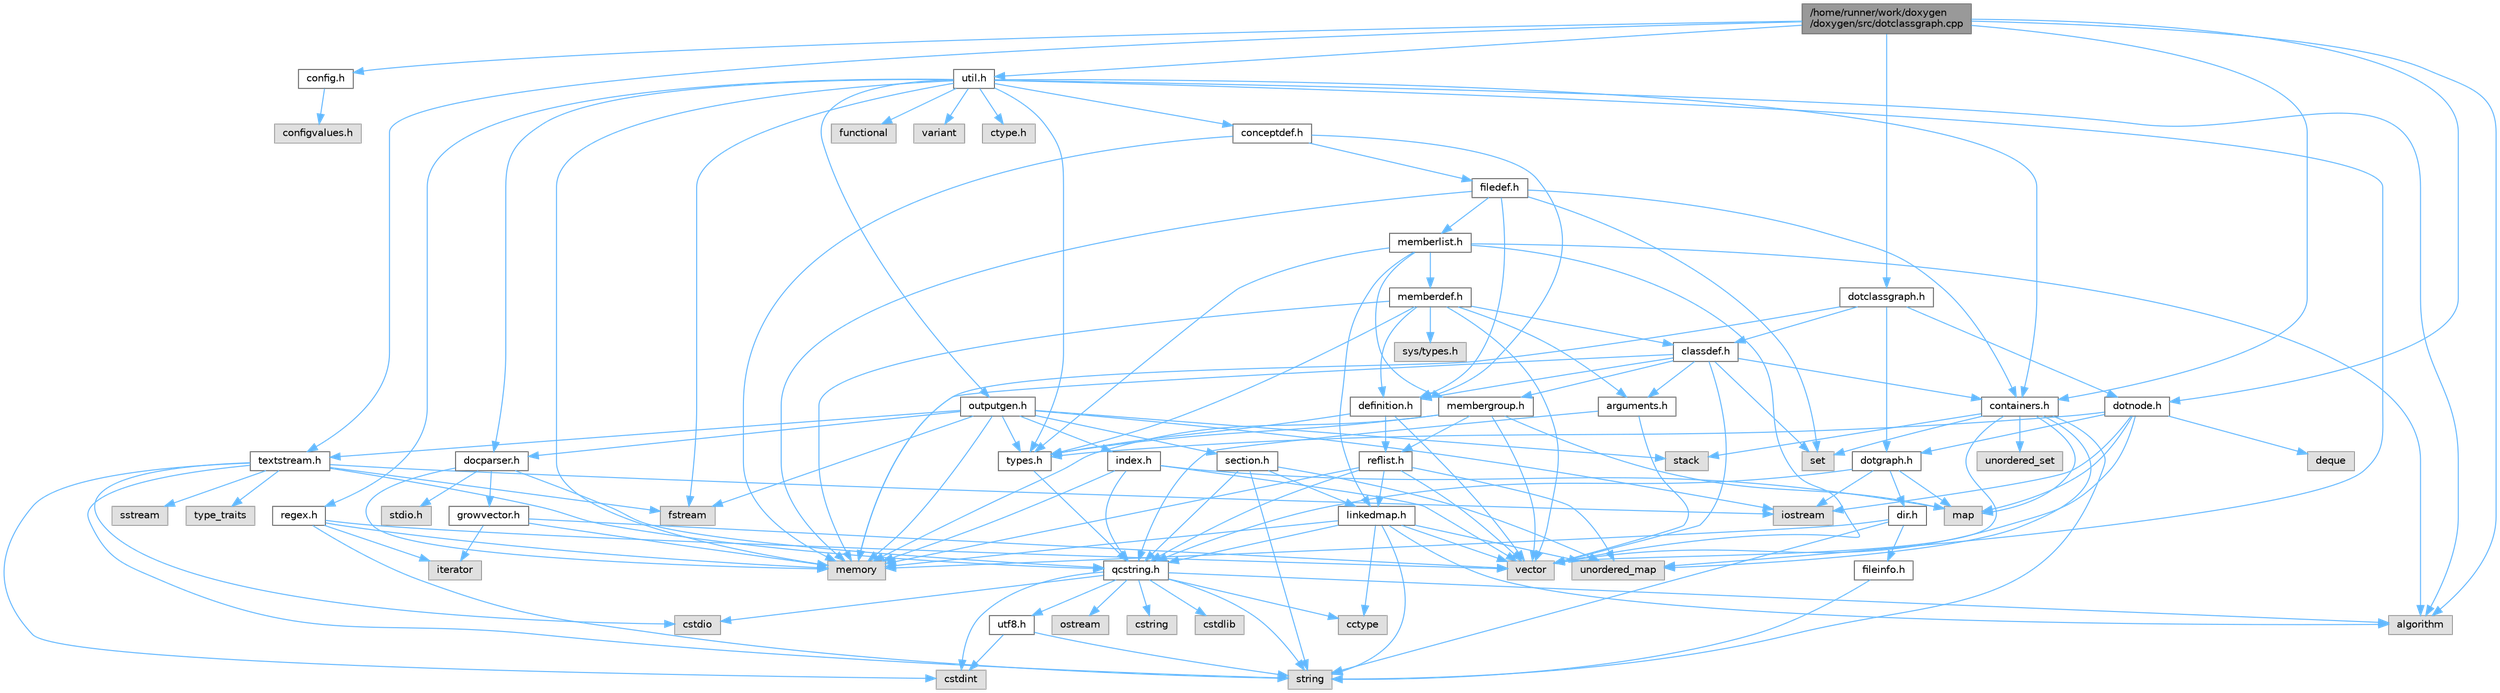 digraph "/home/runner/work/doxygen/doxygen/src/dotclassgraph.cpp"
{
 // INTERACTIVE_SVG=YES
 // LATEX_PDF_SIZE
  bgcolor="transparent";
  edge [fontname=Helvetica,fontsize=10,labelfontname=Helvetica,labelfontsize=10];
  node [fontname=Helvetica,fontsize=10,shape=box,height=0.2,width=0.4];
  Node1 [id="Node000001",label="/home/runner/work/doxygen\l/doxygen/src/dotclassgraph.cpp",height=0.2,width=0.4,color="gray40", fillcolor="grey60", style="filled", fontcolor="black"];
  Node1 -> Node2 [id="edge1_Node000001_Node000002",color="steelblue1",style="solid"];
  Node2 [id="Node000002",label="algorithm",height=0.2,width=0.4,color="grey60", fillcolor="#E0E0E0", style="filled"];
  Node1 -> Node3 [id="edge2_Node000001_Node000003",color="steelblue1",style="solid"];
  Node3 [id="Node000003",label="containers.h",height=0.2,width=0.4,color="grey40", fillcolor="white", style="filled",URL="$d5/d75/containers_8h.html",tooltip=" "];
  Node3 -> Node4 [id="edge3_Node000003_Node000004",color="steelblue1",style="solid"];
  Node4 [id="Node000004",label="vector",height=0.2,width=0.4,color="grey60", fillcolor="#E0E0E0", style="filled"];
  Node3 -> Node5 [id="edge4_Node000003_Node000005",color="steelblue1",style="solid"];
  Node5 [id="Node000005",label="string",height=0.2,width=0.4,color="grey60", fillcolor="#E0E0E0", style="filled"];
  Node3 -> Node6 [id="edge5_Node000003_Node000006",color="steelblue1",style="solid"];
  Node6 [id="Node000006",label="set",height=0.2,width=0.4,color="grey60", fillcolor="#E0E0E0", style="filled"];
  Node3 -> Node7 [id="edge6_Node000003_Node000007",color="steelblue1",style="solid"];
  Node7 [id="Node000007",label="map",height=0.2,width=0.4,color="grey60", fillcolor="#E0E0E0", style="filled"];
  Node3 -> Node8 [id="edge7_Node000003_Node000008",color="steelblue1",style="solid"];
  Node8 [id="Node000008",label="unordered_set",height=0.2,width=0.4,color="grey60", fillcolor="#E0E0E0", style="filled"];
  Node3 -> Node9 [id="edge8_Node000003_Node000009",color="steelblue1",style="solid"];
  Node9 [id="Node000009",label="unordered_map",height=0.2,width=0.4,color="grey60", fillcolor="#E0E0E0", style="filled"];
  Node3 -> Node10 [id="edge9_Node000003_Node000010",color="steelblue1",style="solid"];
  Node10 [id="Node000010",label="stack",height=0.2,width=0.4,color="grey60", fillcolor="#E0E0E0", style="filled"];
  Node1 -> Node11 [id="edge10_Node000001_Node000011",color="steelblue1",style="solid"];
  Node11 [id="Node000011",label="dotclassgraph.h",height=0.2,width=0.4,color="grey40", fillcolor="white", style="filled",URL="$d5/d04/dotclassgraph_8h.html",tooltip=" "];
  Node11 -> Node12 [id="edge11_Node000011_Node000012",color="steelblue1",style="solid"];
  Node12 [id="Node000012",label="memory",height=0.2,width=0.4,color="grey60", fillcolor="#E0E0E0", style="filled"];
  Node11 -> Node13 [id="edge12_Node000011_Node000013",color="steelblue1",style="solid"];
  Node13 [id="Node000013",label="classdef.h",height=0.2,width=0.4,color="grey40", fillcolor="white", style="filled",URL="$d1/da6/classdef_8h.html",tooltip=" "];
  Node13 -> Node12 [id="edge13_Node000013_Node000012",color="steelblue1",style="solid"];
  Node13 -> Node4 [id="edge14_Node000013_Node000004",color="steelblue1",style="solid"];
  Node13 -> Node6 [id="edge15_Node000013_Node000006",color="steelblue1",style="solid"];
  Node13 -> Node3 [id="edge16_Node000013_Node000003",color="steelblue1",style="solid"];
  Node13 -> Node14 [id="edge17_Node000013_Node000014",color="steelblue1",style="solid"];
  Node14 [id="Node000014",label="definition.h",height=0.2,width=0.4,color="grey40", fillcolor="white", style="filled",URL="$df/da1/definition_8h.html",tooltip=" "];
  Node14 -> Node4 [id="edge18_Node000014_Node000004",color="steelblue1",style="solid"];
  Node14 -> Node15 [id="edge19_Node000014_Node000015",color="steelblue1",style="solid"];
  Node15 [id="Node000015",label="types.h",height=0.2,width=0.4,color="grey40", fillcolor="white", style="filled",URL="$d9/d49/types_8h.html",tooltip="This file contains a number of basic enums and types."];
  Node15 -> Node16 [id="edge20_Node000015_Node000016",color="steelblue1",style="solid"];
  Node16 [id="Node000016",label="qcstring.h",height=0.2,width=0.4,color="grey40", fillcolor="white", style="filled",URL="$d7/d5c/qcstring_8h.html",tooltip=" "];
  Node16 -> Node5 [id="edge21_Node000016_Node000005",color="steelblue1",style="solid"];
  Node16 -> Node2 [id="edge22_Node000016_Node000002",color="steelblue1",style="solid"];
  Node16 -> Node17 [id="edge23_Node000016_Node000017",color="steelblue1",style="solid"];
  Node17 [id="Node000017",label="cctype",height=0.2,width=0.4,color="grey60", fillcolor="#E0E0E0", style="filled"];
  Node16 -> Node18 [id="edge24_Node000016_Node000018",color="steelblue1",style="solid"];
  Node18 [id="Node000018",label="cstring",height=0.2,width=0.4,color="grey60", fillcolor="#E0E0E0", style="filled"];
  Node16 -> Node19 [id="edge25_Node000016_Node000019",color="steelblue1",style="solid"];
  Node19 [id="Node000019",label="cstdio",height=0.2,width=0.4,color="grey60", fillcolor="#E0E0E0", style="filled"];
  Node16 -> Node20 [id="edge26_Node000016_Node000020",color="steelblue1",style="solid"];
  Node20 [id="Node000020",label="cstdlib",height=0.2,width=0.4,color="grey60", fillcolor="#E0E0E0", style="filled"];
  Node16 -> Node21 [id="edge27_Node000016_Node000021",color="steelblue1",style="solid"];
  Node21 [id="Node000021",label="cstdint",height=0.2,width=0.4,color="grey60", fillcolor="#E0E0E0", style="filled"];
  Node16 -> Node22 [id="edge28_Node000016_Node000022",color="steelblue1",style="solid"];
  Node22 [id="Node000022",label="ostream",height=0.2,width=0.4,color="grey60", fillcolor="#E0E0E0", style="filled"];
  Node16 -> Node23 [id="edge29_Node000016_Node000023",color="steelblue1",style="solid"];
  Node23 [id="Node000023",label="utf8.h",height=0.2,width=0.4,color="grey40", fillcolor="white", style="filled",URL="$db/d7c/utf8_8h.html",tooltip="Various UTF8 related helper functions."];
  Node23 -> Node21 [id="edge30_Node000023_Node000021",color="steelblue1",style="solid"];
  Node23 -> Node5 [id="edge31_Node000023_Node000005",color="steelblue1",style="solid"];
  Node14 -> Node24 [id="edge32_Node000014_Node000024",color="steelblue1",style="solid"];
  Node24 [id="Node000024",label="reflist.h",height=0.2,width=0.4,color="grey40", fillcolor="white", style="filled",URL="$d1/d02/reflist_8h.html",tooltip=" "];
  Node24 -> Node4 [id="edge33_Node000024_Node000004",color="steelblue1",style="solid"];
  Node24 -> Node9 [id="edge34_Node000024_Node000009",color="steelblue1",style="solid"];
  Node24 -> Node12 [id="edge35_Node000024_Node000012",color="steelblue1",style="solid"];
  Node24 -> Node16 [id="edge36_Node000024_Node000016",color="steelblue1",style="solid"];
  Node24 -> Node25 [id="edge37_Node000024_Node000025",color="steelblue1",style="solid"];
  Node25 [id="Node000025",label="linkedmap.h",height=0.2,width=0.4,color="grey40", fillcolor="white", style="filled",URL="$da/de1/linkedmap_8h.html",tooltip=" "];
  Node25 -> Node9 [id="edge38_Node000025_Node000009",color="steelblue1",style="solid"];
  Node25 -> Node4 [id="edge39_Node000025_Node000004",color="steelblue1",style="solid"];
  Node25 -> Node12 [id="edge40_Node000025_Node000012",color="steelblue1",style="solid"];
  Node25 -> Node5 [id="edge41_Node000025_Node000005",color="steelblue1",style="solid"];
  Node25 -> Node2 [id="edge42_Node000025_Node000002",color="steelblue1",style="solid"];
  Node25 -> Node17 [id="edge43_Node000025_Node000017",color="steelblue1",style="solid"];
  Node25 -> Node16 [id="edge44_Node000025_Node000016",color="steelblue1",style="solid"];
  Node13 -> Node26 [id="edge45_Node000013_Node000026",color="steelblue1",style="solid"];
  Node26 [id="Node000026",label="arguments.h",height=0.2,width=0.4,color="grey40", fillcolor="white", style="filled",URL="$df/d9b/arguments_8h.html",tooltip=" "];
  Node26 -> Node4 [id="edge46_Node000026_Node000004",color="steelblue1",style="solid"];
  Node26 -> Node16 [id="edge47_Node000026_Node000016",color="steelblue1",style="solid"];
  Node13 -> Node27 [id="edge48_Node000013_Node000027",color="steelblue1",style="solid"];
  Node27 [id="Node000027",label="membergroup.h",height=0.2,width=0.4,color="grey40", fillcolor="white", style="filled",URL="$d9/d11/membergroup_8h.html",tooltip=" "];
  Node27 -> Node4 [id="edge49_Node000027_Node000004",color="steelblue1",style="solid"];
  Node27 -> Node7 [id="edge50_Node000027_Node000007",color="steelblue1",style="solid"];
  Node27 -> Node12 [id="edge51_Node000027_Node000012",color="steelblue1",style="solid"];
  Node27 -> Node15 [id="edge52_Node000027_Node000015",color="steelblue1",style="solid"];
  Node27 -> Node24 [id="edge53_Node000027_Node000024",color="steelblue1",style="solid"];
  Node11 -> Node28 [id="edge54_Node000011_Node000028",color="steelblue1",style="solid"];
  Node28 [id="Node000028",label="dotnode.h",height=0.2,width=0.4,color="grey40", fillcolor="white", style="filled",URL="$d8/d3b/dotnode_8h.html",tooltip=" "];
  Node28 -> Node4 [id="edge55_Node000028_Node000004",color="steelblue1",style="solid"];
  Node28 -> Node7 [id="edge56_Node000028_Node000007",color="steelblue1",style="solid"];
  Node28 -> Node29 [id="edge57_Node000028_Node000029",color="steelblue1",style="solid"];
  Node29 [id="Node000029",label="deque",height=0.2,width=0.4,color="grey60", fillcolor="#E0E0E0", style="filled"];
  Node28 -> Node30 [id="edge58_Node000028_Node000030",color="steelblue1",style="solid"];
  Node30 [id="Node000030",label="iostream",height=0.2,width=0.4,color="grey60", fillcolor="#E0E0E0", style="filled"];
  Node28 -> Node15 [id="edge59_Node000028_Node000015",color="steelblue1",style="solid"];
  Node28 -> Node31 [id="edge60_Node000028_Node000031",color="steelblue1",style="solid"];
  Node31 [id="Node000031",label="dotgraph.h",height=0.2,width=0.4,color="grey40", fillcolor="white", style="filled",URL="$d0/daa/dotgraph_8h.html",tooltip=" "];
  Node31 -> Node30 [id="edge61_Node000031_Node000030",color="steelblue1",style="solid"];
  Node31 -> Node7 [id="edge62_Node000031_Node000007",color="steelblue1",style="solid"];
  Node31 -> Node16 [id="edge63_Node000031_Node000016",color="steelblue1",style="solid"];
  Node31 -> Node32 [id="edge64_Node000031_Node000032",color="steelblue1",style="solid"];
  Node32 [id="Node000032",label="dir.h",height=0.2,width=0.4,color="grey40", fillcolor="white", style="filled",URL="$df/d9c/dir_8h.html",tooltip=" "];
  Node32 -> Node5 [id="edge65_Node000032_Node000005",color="steelblue1",style="solid"];
  Node32 -> Node12 [id="edge66_Node000032_Node000012",color="steelblue1",style="solid"];
  Node32 -> Node33 [id="edge67_Node000032_Node000033",color="steelblue1",style="solid"];
  Node33 [id="Node000033",label="fileinfo.h",height=0.2,width=0.4,color="grey40", fillcolor="white", style="filled",URL="$df/d45/fileinfo_8h.html",tooltip=" "];
  Node33 -> Node5 [id="edge68_Node000033_Node000005",color="steelblue1",style="solid"];
  Node11 -> Node31 [id="edge69_Node000011_Node000031",color="steelblue1",style="solid"];
  Node1 -> Node28 [id="edge70_Node000001_Node000028",color="steelblue1",style="solid"];
  Node1 -> Node34 [id="edge71_Node000001_Node000034",color="steelblue1",style="solid"];
  Node34 [id="Node000034",label="textstream.h",height=0.2,width=0.4,color="grey40", fillcolor="white", style="filled",URL="$d4/d7d/textstream_8h.html",tooltip=" "];
  Node34 -> Node5 [id="edge72_Node000034_Node000005",color="steelblue1",style="solid"];
  Node34 -> Node30 [id="edge73_Node000034_Node000030",color="steelblue1",style="solid"];
  Node34 -> Node35 [id="edge74_Node000034_Node000035",color="steelblue1",style="solid"];
  Node35 [id="Node000035",label="sstream",height=0.2,width=0.4,color="grey60", fillcolor="#E0E0E0", style="filled"];
  Node34 -> Node21 [id="edge75_Node000034_Node000021",color="steelblue1",style="solid"];
  Node34 -> Node19 [id="edge76_Node000034_Node000019",color="steelblue1",style="solid"];
  Node34 -> Node36 [id="edge77_Node000034_Node000036",color="steelblue1",style="solid"];
  Node36 [id="Node000036",label="fstream",height=0.2,width=0.4,color="grey60", fillcolor="#E0E0E0", style="filled"];
  Node34 -> Node37 [id="edge78_Node000034_Node000037",color="steelblue1",style="solid"];
  Node37 [id="Node000037",label="type_traits",height=0.2,width=0.4,color="grey60", fillcolor="#E0E0E0", style="filled"];
  Node34 -> Node16 [id="edge79_Node000034_Node000016",color="steelblue1",style="solid"];
  Node1 -> Node38 [id="edge80_Node000001_Node000038",color="steelblue1",style="solid"];
  Node38 [id="Node000038",label="config.h",height=0.2,width=0.4,color="grey40", fillcolor="white", style="filled",URL="$db/d16/config_8h.html",tooltip=" "];
  Node38 -> Node39 [id="edge81_Node000038_Node000039",color="steelblue1",style="solid"];
  Node39 [id="Node000039",label="configvalues.h",height=0.2,width=0.4,color="grey60", fillcolor="#E0E0E0", style="filled"];
  Node1 -> Node40 [id="edge82_Node000001_Node000040",color="steelblue1",style="solid"];
  Node40 [id="Node000040",label="util.h",height=0.2,width=0.4,color="grey40", fillcolor="white", style="filled",URL="$d8/d3c/util_8h.html",tooltip="A bunch of utility functions."];
  Node40 -> Node12 [id="edge83_Node000040_Node000012",color="steelblue1",style="solid"];
  Node40 -> Node9 [id="edge84_Node000040_Node000009",color="steelblue1",style="solid"];
  Node40 -> Node2 [id="edge85_Node000040_Node000002",color="steelblue1",style="solid"];
  Node40 -> Node41 [id="edge86_Node000040_Node000041",color="steelblue1",style="solid"];
  Node41 [id="Node000041",label="functional",height=0.2,width=0.4,color="grey60", fillcolor="#E0E0E0", style="filled"];
  Node40 -> Node36 [id="edge87_Node000040_Node000036",color="steelblue1",style="solid"];
  Node40 -> Node42 [id="edge88_Node000040_Node000042",color="steelblue1",style="solid"];
  Node42 [id="Node000042",label="variant",height=0.2,width=0.4,color="grey60", fillcolor="#E0E0E0", style="filled"];
  Node40 -> Node43 [id="edge89_Node000040_Node000043",color="steelblue1",style="solid"];
  Node43 [id="Node000043",label="ctype.h",height=0.2,width=0.4,color="grey60", fillcolor="#E0E0E0", style="filled"];
  Node40 -> Node15 [id="edge90_Node000040_Node000015",color="steelblue1",style="solid"];
  Node40 -> Node44 [id="edge91_Node000040_Node000044",color="steelblue1",style="solid"];
  Node44 [id="Node000044",label="docparser.h",height=0.2,width=0.4,color="grey40", fillcolor="white", style="filled",URL="$de/d9c/docparser_8h.html",tooltip=" "];
  Node44 -> Node45 [id="edge92_Node000044_Node000045",color="steelblue1",style="solid"];
  Node45 [id="Node000045",label="stdio.h",height=0.2,width=0.4,color="grey60", fillcolor="#E0E0E0", style="filled"];
  Node44 -> Node12 [id="edge93_Node000044_Node000012",color="steelblue1",style="solid"];
  Node44 -> Node16 [id="edge94_Node000044_Node000016",color="steelblue1",style="solid"];
  Node44 -> Node46 [id="edge95_Node000044_Node000046",color="steelblue1",style="solid"];
  Node46 [id="Node000046",label="growvector.h",height=0.2,width=0.4,color="grey40", fillcolor="white", style="filled",URL="$d7/d50/growvector_8h.html",tooltip=" "];
  Node46 -> Node4 [id="edge96_Node000046_Node000004",color="steelblue1",style="solid"];
  Node46 -> Node12 [id="edge97_Node000046_Node000012",color="steelblue1",style="solid"];
  Node46 -> Node47 [id="edge98_Node000046_Node000047",color="steelblue1",style="solid"];
  Node47 [id="Node000047",label="iterator",height=0.2,width=0.4,color="grey60", fillcolor="#E0E0E0", style="filled"];
  Node40 -> Node3 [id="edge99_Node000040_Node000003",color="steelblue1",style="solid"];
  Node40 -> Node48 [id="edge100_Node000040_Node000048",color="steelblue1",style="solid"];
  Node48 [id="Node000048",label="outputgen.h",height=0.2,width=0.4,color="grey40", fillcolor="white", style="filled",URL="$df/d06/outputgen_8h.html",tooltip=" "];
  Node48 -> Node12 [id="edge101_Node000048_Node000012",color="steelblue1",style="solid"];
  Node48 -> Node10 [id="edge102_Node000048_Node000010",color="steelblue1",style="solid"];
  Node48 -> Node30 [id="edge103_Node000048_Node000030",color="steelblue1",style="solid"];
  Node48 -> Node36 [id="edge104_Node000048_Node000036",color="steelblue1",style="solid"];
  Node48 -> Node15 [id="edge105_Node000048_Node000015",color="steelblue1",style="solid"];
  Node48 -> Node49 [id="edge106_Node000048_Node000049",color="steelblue1",style="solid"];
  Node49 [id="Node000049",label="index.h",height=0.2,width=0.4,color="grey40", fillcolor="white", style="filled",URL="$d1/db5/index_8h.html",tooltip=" "];
  Node49 -> Node12 [id="edge107_Node000049_Node000012",color="steelblue1",style="solid"];
  Node49 -> Node4 [id="edge108_Node000049_Node000004",color="steelblue1",style="solid"];
  Node49 -> Node7 [id="edge109_Node000049_Node000007",color="steelblue1",style="solid"];
  Node49 -> Node16 [id="edge110_Node000049_Node000016",color="steelblue1",style="solid"];
  Node48 -> Node50 [id="edge111_Node000048_Node000050",color="steelblue1",style="solid"];
  Node50 [id="Node000050",label="section.h",height=0.2,width=0.4,color="grey40", fillcolor="white", style="filled",URL="$d1/d2a/section_8h.html",tooltip=" "];
  Node50 -> Node5 [id="edge112_Node000050_Node000005",color="steelblue1",style="solid"];
  Node50 -> Node9 [id="edge113_Node000050_Node000009",color="steelblue1",style="solid"];
  Node50 -> Node16 [id="edge114_Node000050_Node000016",color="steelblue1",style="solid"];
  Node50 -> Node25 [id="edge115_Node000050_Node000025",color="steelblue1",style="solid"];
  Node48 -> Node34 [id="edge116_Node000048_Node000034",color="steelblue1",style="solid"];
  Node48 -> Node44 [id="edge117_Node000048_Node000044",color="steelblue1",style="solid"];
  Node40 -> Node51 [id="edge118_Node000040_Node000051",color="steelblue1",style="solid"];
  Node51 [id="Node000051",label="regex.h",height=0.2,width=0.4,color="grey40", fillcolor="white", style="filled",URL="$d1/d21/regex_8h.html",tooltip=" "];
  Node51 -> Node12 [id="edge119_Node000051_Node000012",color="steelblue1",style="solid"];
  Node51 -> Node5 [id="edge120_Node000051_Node000005",color="steelblue1",style="solid"];
  Node51 -> Node4 [id="edge121_Node000051_Node000004",color="steelblue1",style="solid"];
  Node51 -> Node47 [id="edge122_Node000051_Node000047",color="steelblue1",style="solid"];
  Node40 -> Node52 [id="edge123_Node000040_Node000052",color="steelblue1",style="solid"];
  Node52 [id="Node000052",label="conceptdef.h",height=0.2,width=0.4,color="grey40", fillcolor="white", style="filled",URL="$da/df1/conceptdef_8h.html",tooltip=" "];
  Node52 -> Node12 [id="edge124_Node000052_Node000012",color="steelblue1",style="solid"];
  Node52 -> Node14 [id="edge125_Node000052_Node000014",color="steelblue1",style="solid"];
  Node52 -> Node53 [id="edge126_Node000052_Node000053",color="steelblue1",style="solid"];
  Node53 [id="Node000053",label="filedef.h",height=0.2,width=0.4,color="grey40", fillcolor="white", style="filled",URL="$d4/d3a/filedef_8h.html",tooltip=" "];
  Node53 -> Node12 [id="edge127_Node000053_Node000012",color="steelblue1",style="solid"];
  Node53 -> Node6 [id="edge128_Node000053_Node000006",color="steelblue1",style="solid"];
  Node53 -> Node14 [id="edge129_Node000053_Node000014",color="steelblue1",style="solid"];
  Node53 -> Node54 [id="edge130_Node000053_Node000054",color="steelblue1",style="solid"];
  Node54 [id="Node000054",label="memberlist.h",height=0.2,width=0.4,color="grey40", fillcolor="white", style="filled",URL="$dd/d78/memberlist_8h.html",tooltip=" "];
  Node54 -> Node4 [id="edge131_Node000054_Node000004",color="steelblue1",style="solid"];
  Node54 -> Node2 [id="edge132_Node000054_Node000002",color="steelblue1",style="solid"];
  Node54 -> Node55 [id="edge133_Node000054_Node000055",color="steelblue1",style="solid"];
  Node55 [id="Node000055",label="memberdef.h",height=0.2,width=0.4,color="grey40", fillcolor="white", style="filled",URL="$d4/d46/memberdef_8h.html",tooltip=" "];
  Node55 -> Node4 [id="edge134_Node000055_Node000004",color="steelblue1",style="solid"];
  Node55 -> Node12 [id="edge135_Node000055_Node000012",color="steelblue1",style="solid"];
  Node55 -> Node56 [id="edge136_Node000055_Node000056",color="steelblue1",style="solid"];
  Node56 [id="Node000056",label="sys/types.h",height=0.2,width=0.4,color="grey60", fillcolor="#E0E0E0", style="filled"];
  Node55 -> Node15 [id="edge137_Node000055_Node000015",color="steelblue1",style="solid"];
  Node55 -> Node14 [id="edge138_Node000055_Node000014",color="steelblue1",style="solid"];
  Node55 -> Node26 [id="edge139_Node000055_Node000026",color="steelblue1",style="solid"];
  Node55 -> Node13 [id="edge140_Node000055_Node000013",color="steelblue1",style="solid"];
  Node54 -> Node25 [id="edge141_Node000054_Node000025",color="steelblue1",style="solid"];
  Node54 -> Node15 [id="edge142_Node000054_Node000015",color="steelblue1",style="solid"];
  Node54 -> Node27 [id="edge143_Node000054_Node000027",color="steelblue1",style="solid"];
  Node53 -> Node3 [id="edge144_Node000053_Node000003",color="steelblue1",style="solid"];
}
